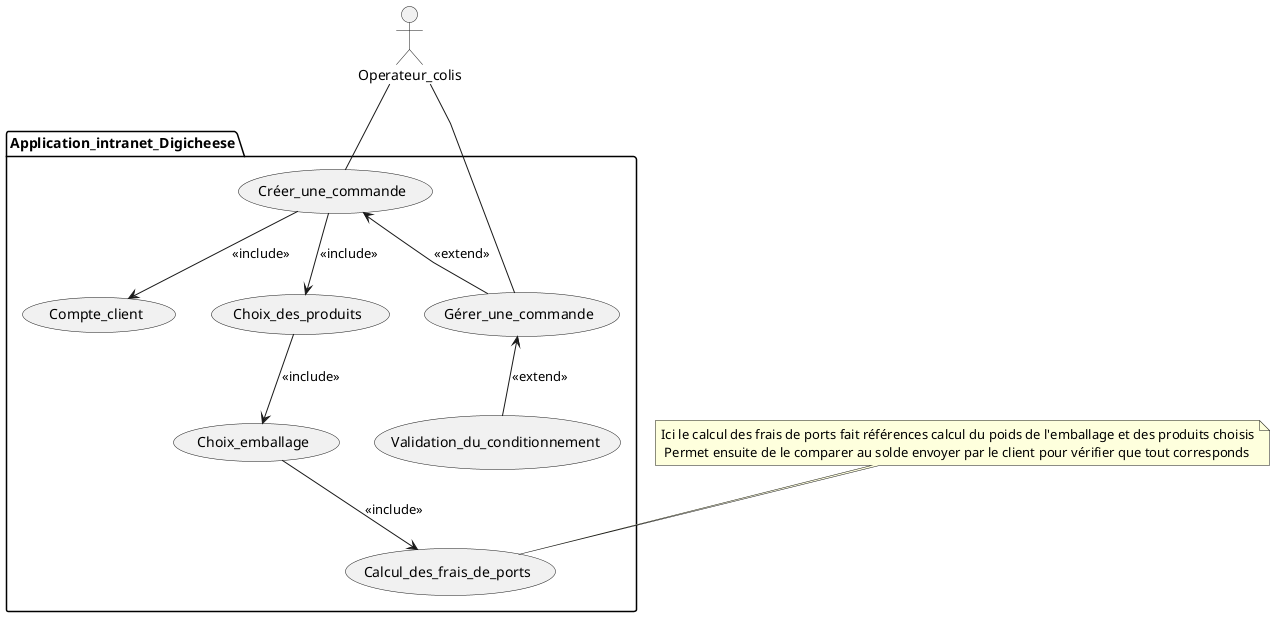 @startuml Cas_utilisation_colis
'left to right direction
skinparam linetype polyline

actor Operateur_colis

package Application_intranet_Digicheese {
    usecase Compte_client

    usecase Créer_une_commande
    usecase Gérer_une_commande

    usecase Choix_des_produits
    usecase Choix_emballage

    usecase Calcul_des_frais_de_ports
    usecase Validation_du_conditionnement
}

Operateur_colis -- Créer_une_commande
Operateur_colis -- Gérer_une_commande


Créer_une_commande --> Compte_client : <<include>>
Créer_une_commande --> Choix_des_produits : <<include>>
Choix_des_produits --> Choix_emballage : <<include>>
Choix_emballage --> Calcul_des_frais_de_ports : <<include>>

Créer_une_commande <-- Gérer_une_commande : <<extend>>

Gérer_une_commande <-- Validation_du_conditionnement : <<extend>>

note "Ici le calcul des frais de ports fait références calcul du poids de l'emballage et des produits choisis\n Permet ensuite de le comparer au solde envoyer par le client pour vérifier que tout corresponds" as N1

N1 .. Calcul_des_frais_de_ports

@enduml